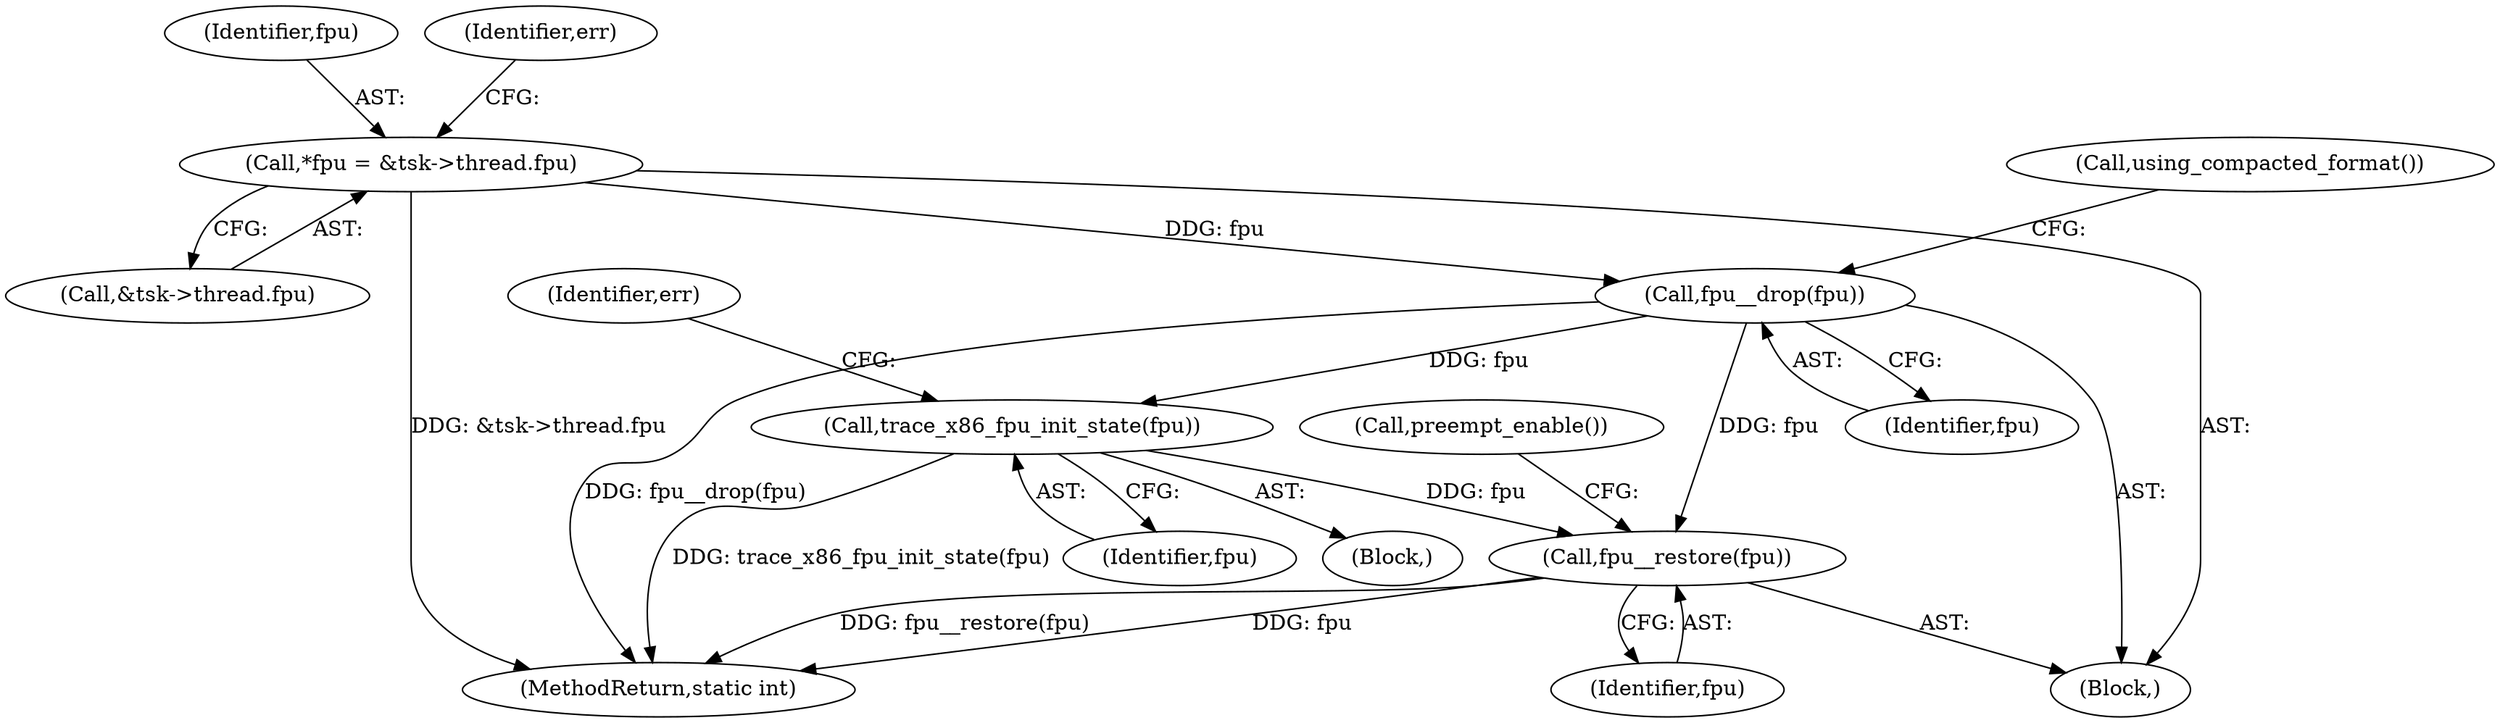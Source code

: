 digraph "0_linux_814fb7bb7db5433757d76f4c4502c96fc53b0b5e_0@pointer" {
"1000299" [label="(Call,fpu__restore(fpu))"];
"1000232" [label="(Call,fpu__drop(fpu))"];
"1000219" [label="(Call,*fpu = &tsk->thread.fpu)"];
"1000279" [label="(Call,trace_x86_fpu_init_state(fpu))"];
"1000220" [label="(Identifier,fpu)"];
"1000217" [label="(Block,)"];
"1000300" [label="(Identifier,fpu)"];
"1000280" [label="(Identifier,fpu)"];
"1000232" [label="(Call,fpu__drop(fpu))"];
"1000219" [label="(Call,*fpu = &tsk->thread.fpu)"];
"1000282" [label="(Identifier,err)"];
"1000230" [label="(Identifier,err)"];
"1000221" [label="(Call,&tsk->thread.fpu)"];
"1000273" [label="(Block,)"];
"1000235" [label="(Call,using_compacted_format())"];
"1000301" [label="(Call,preempt_enable())"];
"1000233" [label="(Identifier,fpu)"];
"1000320" [label="(MethodReturn,static int)"];
"1000299" [label="(Call,fpu__restore(fpu))"];
"1000279" [label="(Call,trace_x86_fpu_init_state(fpu))"];
"1000299" -> "1000217"  [label="AST: "];
"1000299" -> "1000300"  [label="CFG: "];
"1000300" -> "1000299"  [label="AST: "];
"1000301" -> "1000299"  [label="CFG: "];
"1000299" -> "1000320"  [label="DDG: fpu"];
"1000299" -> "1000320"  [label="DDG: fpu__restore(fpu)"];
"1000232" -> "1000299"  [label="DDG: fpu"];
"1000279" -> "1000299"  [label="DDG: fpu"];
"1000232" -> "1000217"  [label="AST: "];
"1000232" -> "1000233"  [label="CFG: "];
"1000233" -> "1000232"  [label="AST: "];
"1000235" -> "1000232"  [label="CFG: "];
"1000232" -> "1000320"  [label="DDG: fpu__drop(fpu)"];
"1000219" -> "1000232"  [label="DDG: fpu"];
"1000232" -> "1000279"  [label="DDG: fpu"];
"1000219" -> "1000217"  [label="AST: "];
"1000219" -> "1000221"  [label="CFG: "];
"1000220" -> "1000219"  [label="AST: "];
"1000221" -> "1000219"  [label="AST: "];
"1000230" -> "1000219"  [label="CFG: "];
"1000219" -> "1000320"  [label="DDG: &tsk->thread.fpu"];
"1000279" -> "1000273"  [label="AST: "];
"1000279" -> "1000280"  [label="CFG: "];
"1000280" -> "1000279"  [label="AST: "];
"1000282" -> "1000279"  [label="CFG: "];
"1000279" -> "1000320"  [label="DDG: trace_x86_fpu_init_state(fpu)"];
}
